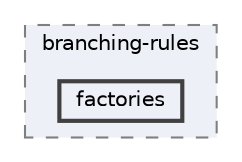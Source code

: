digraph "/home/runner/work/idol/idol/lib/include/idol/mixed-integer/optimizers/branch-and-bound/branching-rules/factories"
{
 // LATEX_PDF_SIZE
  bgcolor="transparent";
  edge [fontname=Helvetica,fontsize=10,labelfontname=Helvetica,labelfontsize=10];
  node [fontname=Helvetica,fontsize=10,shape=box,height=0.2,width=0.4];
  compound=true
  subgraph clusterdir_ecc052d8a887a7360147be43766a35cd {
    graph [ bgcolor="#edf0f7", pencolor="grey50", label="branching-rules", fontname=Helvetica,fontsize=10 style="filled,dashed", URL="dir_ecc052d8a887a7360147be43766a35cd.html",tooltip=""]
  dir_80366871c85d17cc23906dfd4c9db7e3 [label="factories", fillcolor="#edf0f7", color="grey25", style="filled,bold", URL="dir_80366871c85d17cc23906dfd4c9db7e3.html",tooltip=""];
  }
}
